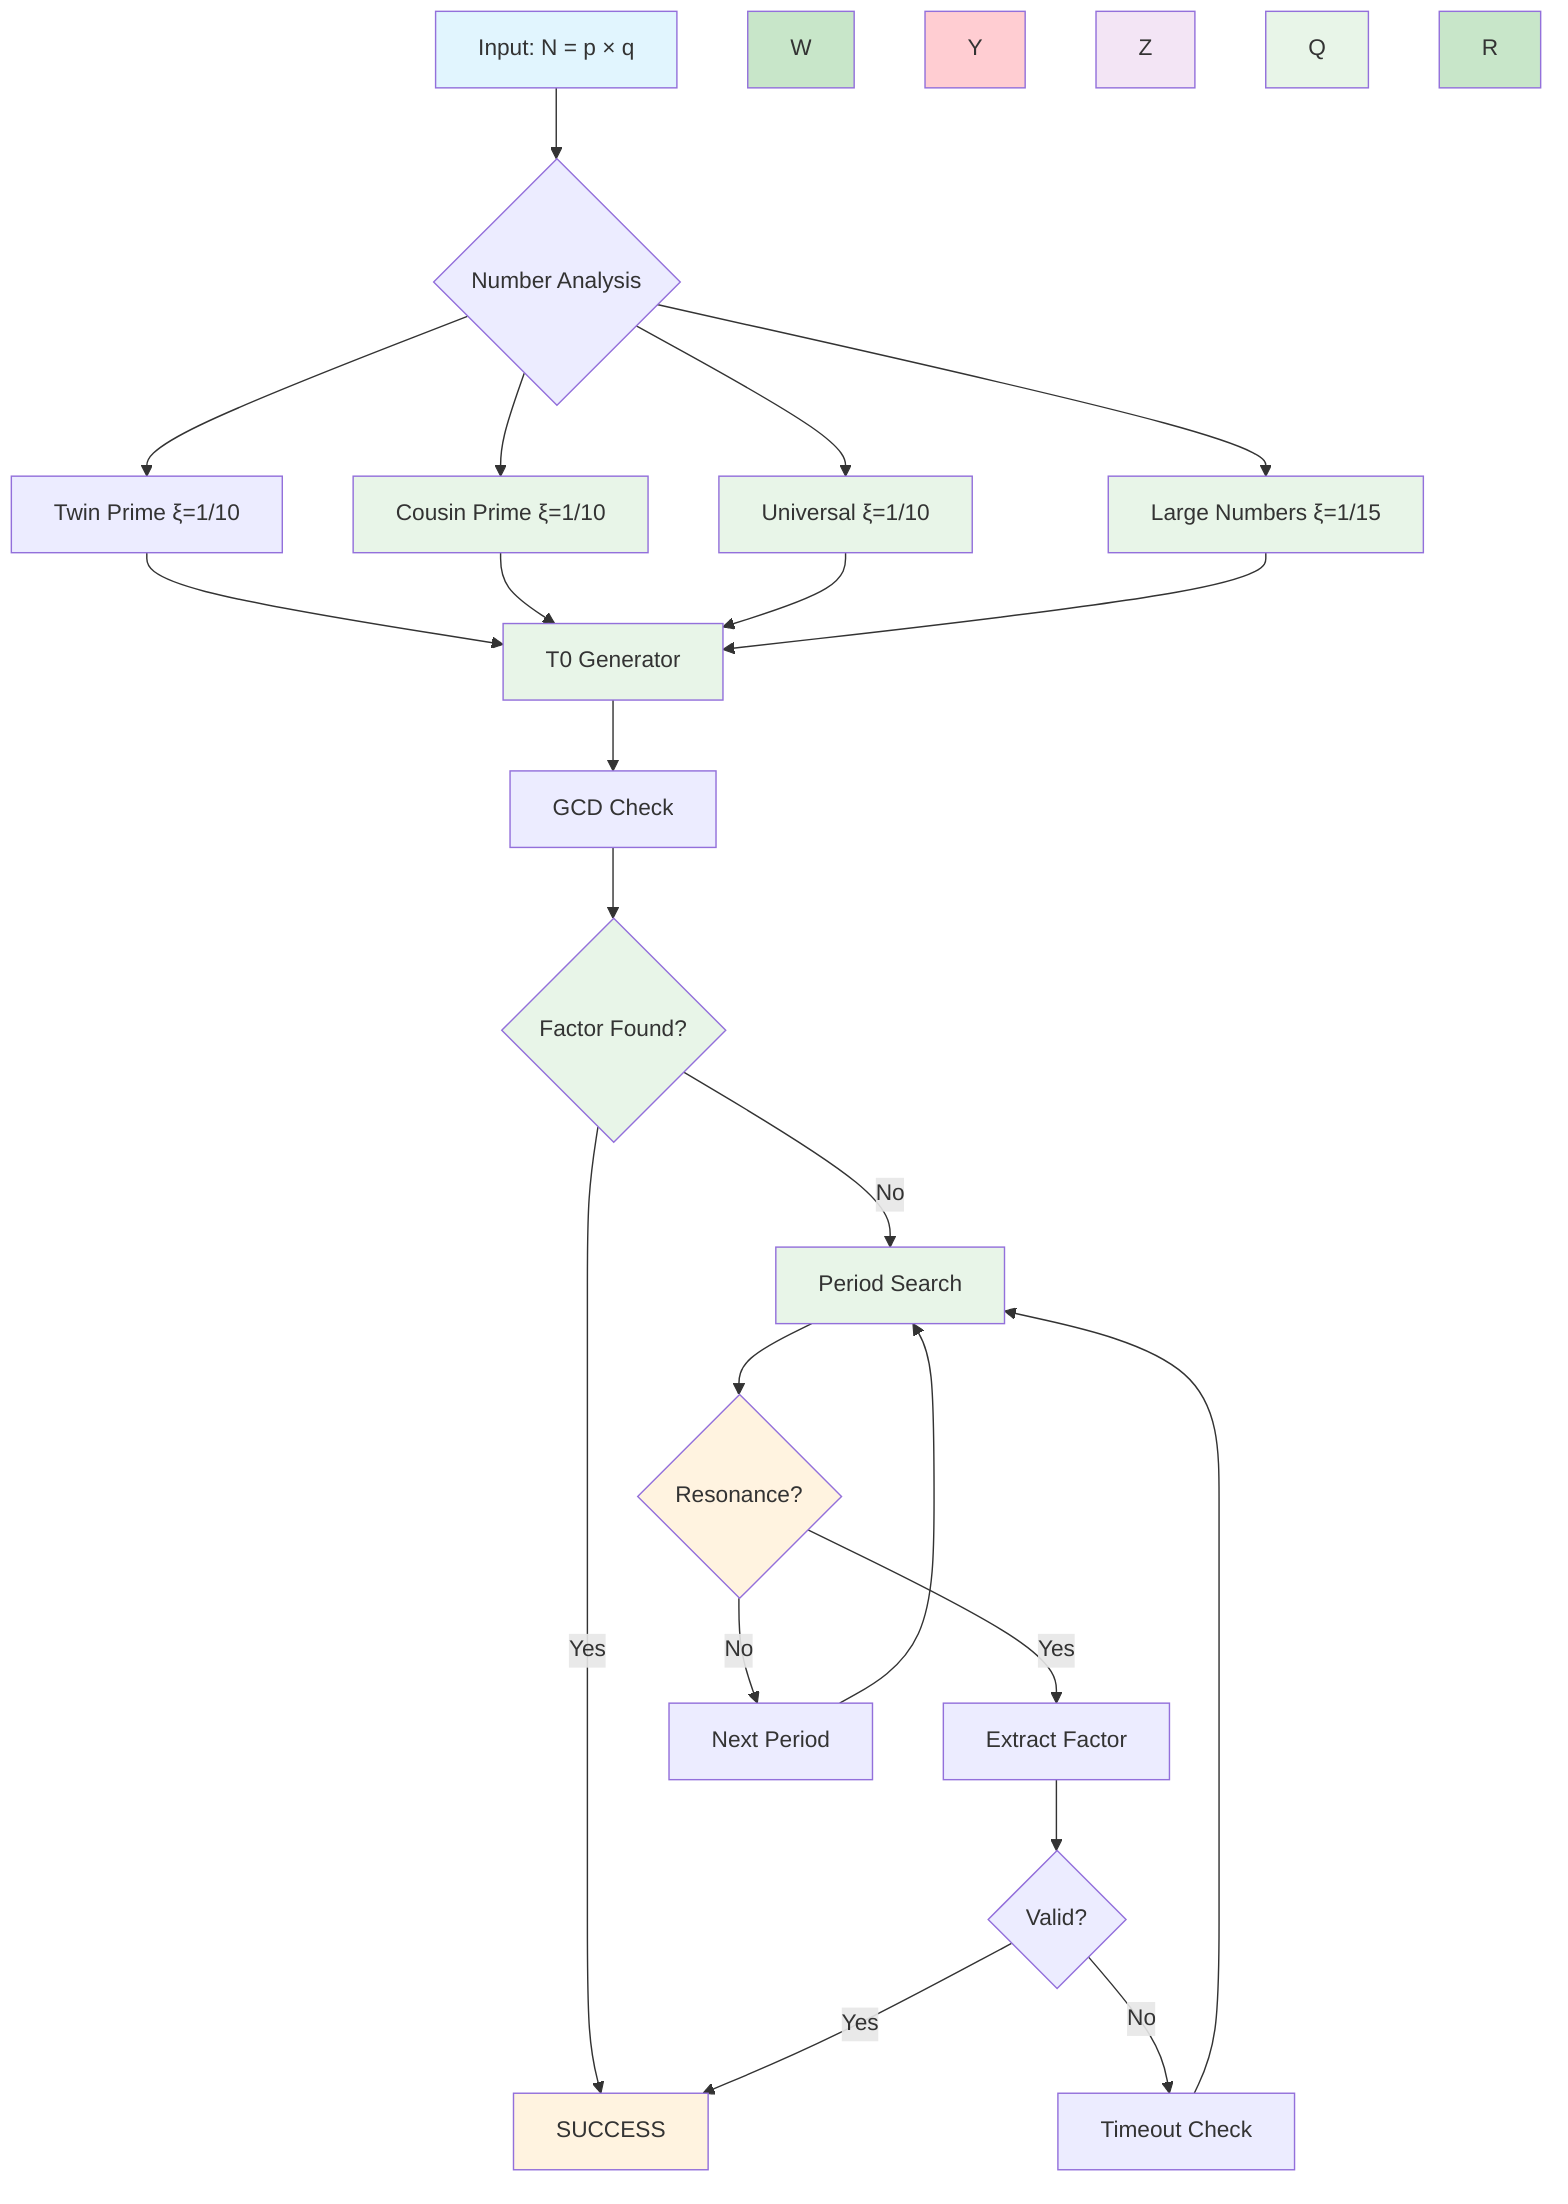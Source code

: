 flowchart TD
    A[Input: N = p × q] --> B{Number Analysis}
    B --> C[Twin Prime ξ=1/10]
    B --> D[Cousin Prime ξ=1/10]
    B --> E[Universal ξ=1/10]
    B --> F[Large Numbers ξ=1/15]
    
    C --> G[T0 Generator]
    D --> G
    E --> G
    F --> G
    
    G --> H[GCD Check]
    H --> I{Factor Found?}
    I -->|Yes| J[SUCCESS]
    I -->|No| K[Period Search]
    K --> L{Resonance?}
    L -->|Yes| M[Extract Factor]
    L -->|No| N[Next Period]
    N --> K
    M --> O{Valid?}
    O -->|Yes| J
    O -->|No| P[Timeout Check]
    P --> K
    
    style A fill:#e1f5fe
    style J fill:#c8e6c9
    
    style A fill:#e1f5fe
    style W fill:#c8e6c9
    style Y fill:#ffcdd2
    style Z fill:#f3e5f5
    style L fill:#fff3e0
    style Q fill:#e8f5e8
    style R fill:#c8e6c9
    style D fill:#e8f5e8
    style E fill:#e8f5e8
    style F fill:#e8f5e8
    style G fill:#e8f5e8
    style I fill:#e8f5e8
    style K fill:#e8f5e8
    style J fill:#fff3e0